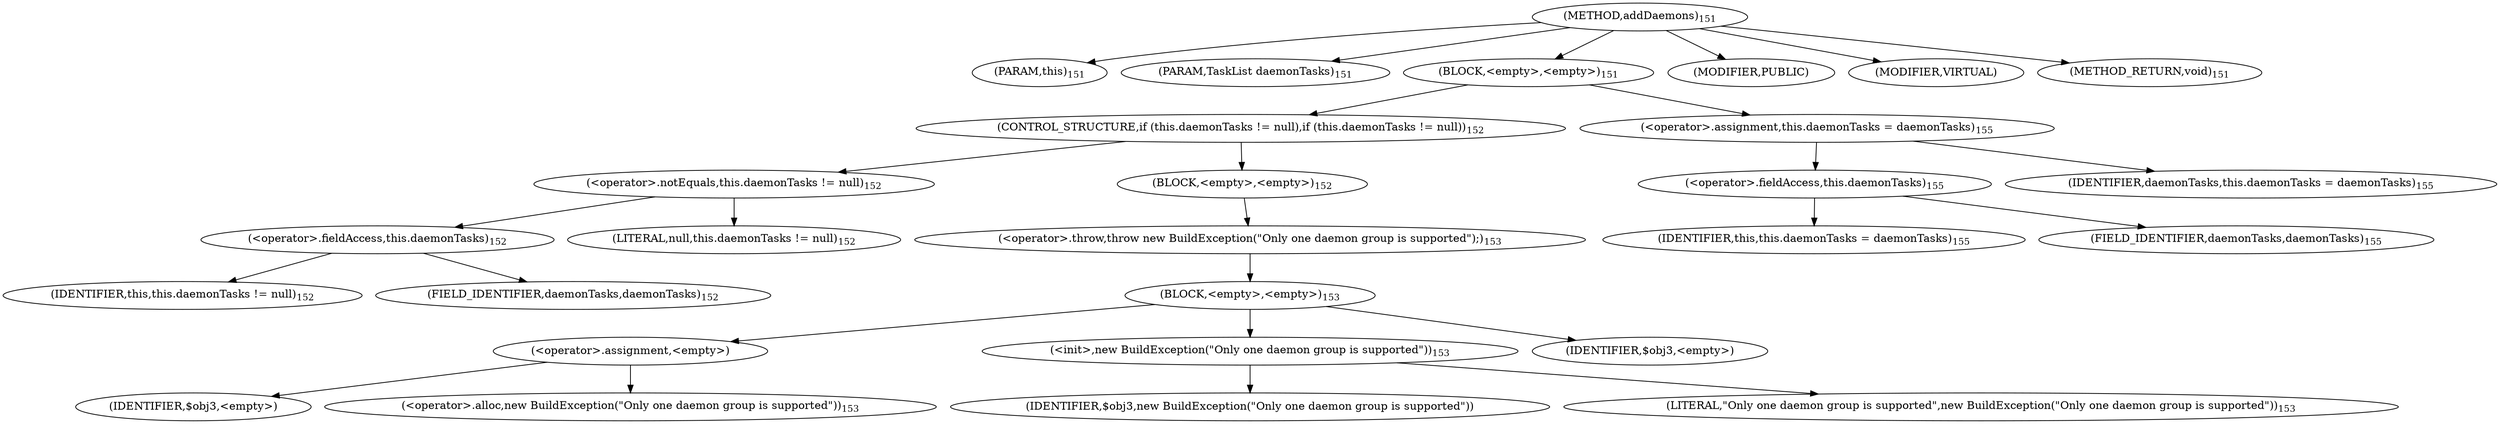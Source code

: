 digraph "addDaemons" {  
"133" [label = <(METHOD,addDaemons)<SUB>151</SUB>> ]
"18" [label = <(PARAM,this)<SUB>151</SUB>> ]
"134" [label = <(PARAM,TaskList daemonTasks)<SUB>151</SUB>> ]
"135" [label = <(BLOCK,&lt;empty&gt;,&lt;empty&gt;)<SUB>151</SUB>> ]
"136" [label = <(CONTROL_STRUCTURE,if (this.daemonTasks != null),if (this.daemonTasks != null))<SUB>152</SUB>> ]
"137" [label = <(&lt;operator&gt;.notEquals,this.daemonTasks != null)<SUB>152</SUB>> ]
"138" [label = <(&lt;operator&gt;.fieldAccess,this.daemonTasks)<SUB>152</SUB>> ]
"17" [label = <(IDENTIFIER,this,this.daemonTasks != null)<SUB>152</SUB>> ]
"139" [label = <(FIELD_IDENTIFIER,daemonTasks,daemonTasks)<SUB>152</SUB>> ]
"140" [label = <(LITERAL,null,this.daemonTasks != null)<SUB>152</SUB>> ]
"141" [label = <(BLOCK,&lt;empty&gt;,&lt;empty&gt;)<SUB>152</SUB>> ]
"142" [label = <(&lt;operator&gt;.throw,throw new BuildException(&quot;Only one daemon group is supported&quot;);)<SUB>153</SUB>> ]
"143" [label = <(BLOCK,&lt;empty&gt;,&lt;empty&gt;)<SUB>153</SUB>> ]
"144" [label = <(&lt;operator&gt;.assignment,&lt;empty&gt;)> ]
"145" [label = <(IDENTIFIER,$obj3,&lt;empty&gt;)> ]
"146" [label = <(&lt;operator&gt;.alloc,new BuildException(&quot;Only one daemon group is supported&quot;))<SUB>153</SUB>> ]
"147" [label = <(&lt;init&gt;,new BuildException(&quot;Only one daemon group is supported&quot;))<SUB>153</SUB>> ]
"148" [label = <(IDENTIFIER,$obj3,new BuildException(&quot;Only one daemon group is supported&quot;))> ]
"149" [label = <(LITERAL,&quot;Only one daemon group is supported&quot;,new BuildException(&quot;Only one daemon group is supported&quot;))<SUB>153</SUB>> ]
"150" [label = <(IDENTIFIER,$obj3,&lt;empty&gt;)> ]
"151" [label = <(&lt;operator&gt;.assignment,this.daemonTasks = daemonTasks)<SUB>155</SUB>> ]
"152" [label = <(&lt;operator&gt;.fieldAccess,this.daemonTasks)<SUB>155</SUB>> ]
"19" [label = <(IDENTIFIER,this,this.daemonTasks = daemonTasks)<SUB>155</SUB>> ]
"153" [label = <(FIELD_IDENTIFIER,daemonTasks,daemonTasks)<SUB>155</SUB>> ]
"154" [label = <(IDENTIFIER,daemonTasks,this.daemonTasks = daemonTasks)<SUB>155</SUB>> ]
"155" [label = <(MODIFIER,PUBLIC)> ]
"156" [label = <(MODIFIER,VIRTUAL)> ]
"157" [label = <(METHOD_RETURN,void)<SUB>151</SUB>> ]
  "133" -> "18" 
  "133" -> "134" 
  "133" -> "135" 
  "133" -> "155" 
  "133" -> "156" 
  "133" -> "157" 
  "135" -> "136" 
  "135" -> "151" 
  "136" -> "137" 
  "136" -> "141" 
  "137" -> "138" 
  "137" -> "140" 
  "138" -> "17" 
  "138" -> "139" 
  "141" -> "142" 
  "142" -> "143" 
  "143" -> "144" 
  "143" -> "147" 
  "143" -> "150" 
  "144" -> "145" 
  "144" -> "146" 
  "147" -> "148" 
  "147" -> "149" 
  "151" -> "152" 
  "151" -> "154" 
  "152" -> "19" 
  "152" -> "153" 
}
